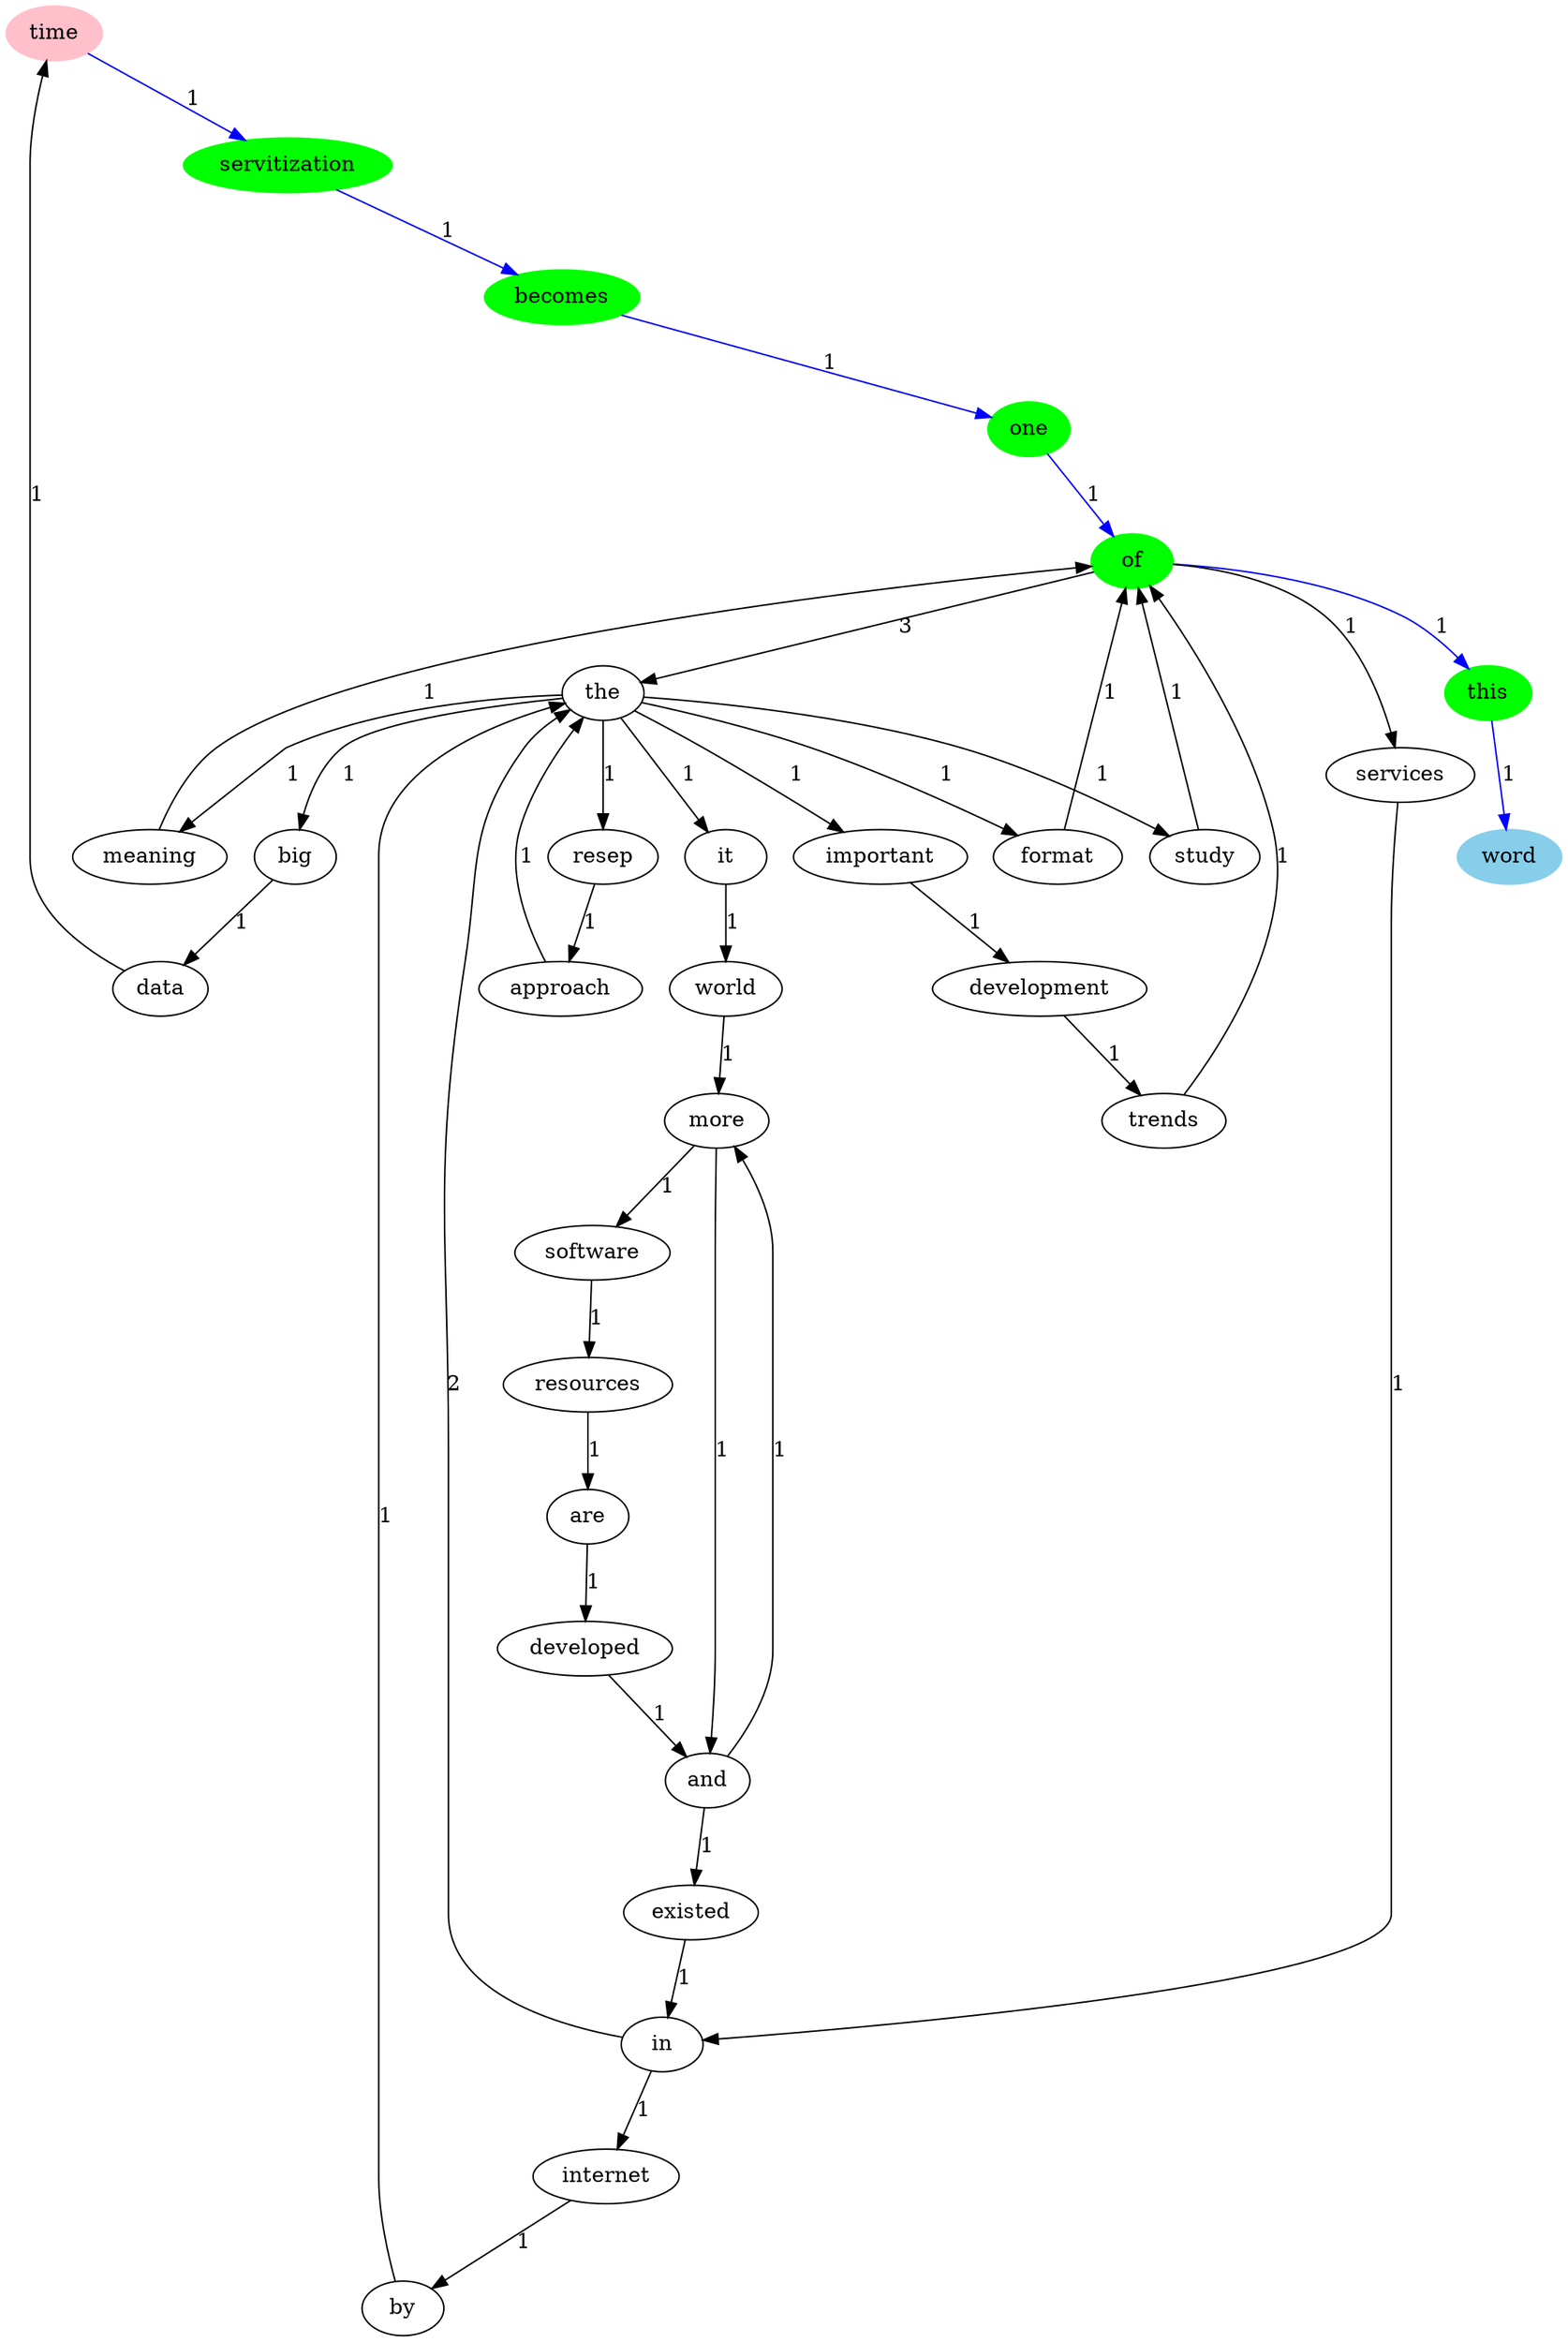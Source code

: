 digraph pic2 { 
time[color=pink style=filled]
servitization[color=green style=filled]
becomes[color=green style=filled]
one[color=green style=filled]
of[color=green style=filled]
this[color=green style=filled]
word[color=skyblue style=filled]
  time->servitization [label="1" style=filled color=blue]
  servitization->becomes [label="1" style=filled color=blue]
  becomes->one [label="1" style=filled color=blue]
  one->of [label="1" style=filled color=blue]
  of->this [label="1" style=filled color=blue]
  this->word [label="1" style=filled color=blue]
  in->the[label="2"]
  in->internet[label="1"]
  the->big[label="1"]
  the->important[label="1"]
  the->it[label="1"]
  the->format[label="1"]
  the->study[label="1"]
  the->resep[label="1"]
  the->meaning[label="1"]
  big->data[label="1"]
  data->time[label="1"]
  of->the[label="3"]
  of->services[label="1"]
  important->development[label="1"]
  development->trends[label="1"]
  trends->of[label="1"]
  it->world[label="1"]
  world->more[label="1"]
  more->and[label="1"]
  more->software[label="1"]
  and->more[label="1"]
  and->existed[label="1"]
  software->resources[label="1"]
  resources->are[label="1"]
  are->developed[label="1"]
  developed->and[label="1"]
  existed->in[label="1"]
  format->of[label="1"]
  services->in[label="1"]
  internet->by[label="1"]
  by->the[label="1"]
  study->of[label="1"]
  resep->approach[label="1"]
  approach->the[label="1"]
  meaning->of[label="1"]
}